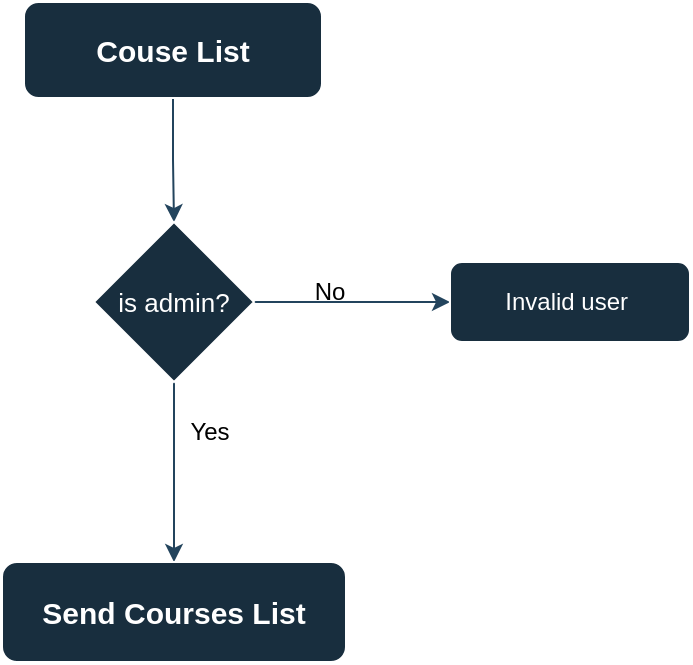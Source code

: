 <mxfile version="22.0.6" type="device">
  <diagram id="C5RBs43oDa-KdzZeNtuy" name="Page-1">
    <mxGraphModel dx="880" dy="490" grid="1" gridSize="10" guides="1" tooltips="1" connect="1" arrows="1" fold="1" page="1" pageScale="1" pageWidth="827" pageHeight="1169" math="0" shadow="0">
      <root>
        <mxCell id="WIyWlLk6GJQsqaUBKTNV-0" />
        <mxCell id="WIyWlLk6GJQsqaUBKTNV-1" parent="WIyWlLk6GJQsqaUBKTNV-0" />
        <mxCell id="3z_3POOQwJ5IzKJF5SnH-165" value="" style="edgeStyle=orthogonalEdgeStyle;rounded=0;orthogonalLoop=1;jettySize=auto;html=1;strokeColor=#23445D;" edge="1" parent="WIyWlLk6GJQsqaUBKTNV-1" source="3z_3POOQwJ5IzKJF5SnH-166" target="3z_3POOQwJ5IzKJF5SnH-170">
          <mxGeometry relative="1" as="geometry" />
        </mxCell>
        <mxCell id="3z_3POOQwJ5IzKJF5SnH-166" value="Couse List" style="rounded=1;whiteSpace=wrap;html=1;fontSize=15;glass=0;strokeWidth=1;shadow=0;labelBackgroundColor=none;fillColor=#182E3E;strokeColor=#FFFFFF;fontColor=#FFFFFF;fontStyle=1" vertex="1" parent="WIyWlLk6GJQsqaUBKTNV-1">
          <mxGeometry x="337" y="110" width="149" height="48" as="geometry" />
        </mxCell>
        <mxCell id="3z_3POOQwJ5IzKJF5SnH-167" value="" style="edgeStyle=orthogonalEdgeStyle;rounded=0;orthogonalLoop=1;jettySize=auto;html=1;strokeColor=#23445D;" edge="1" parent="WIyWlLk6GJQsqaUBKTNV-1">
          <mxGeometry relative="1" as="geometry">
            <mxPoint x="452" y="260" as="sourcePoint" />
            <mxPoint x="550" y="260" as="targetPoint" />
          </mxGeometry>
        </mxCell>
        <mxCell id="3z_3POOQwJ5IzKJF5SnH-168" value="Invalid user&amp;nbsp;" style="rounded=1;whiteSpace=wrap;html=1;strokeColor=#FFFFFF;fontColor=#FFFFFF;fillColor=#182E3E;" vertex="1" parent="WIyWlLk6GJQsqaUBKTNV-1">
          <mxGeometry x="550" y="240" width="120" height="40" as="geometry" />
        </mxCell>
        <mxCell id="3z_3POOQwJ5IzKJF5SnH-174" value="" style="edgeStyle=orthogonalEdgeStyle;rounded=0;orthogonalLoop=1;jettySize=auto;html=1;strokeColor=#23445D;" edge="1" parent="WIyWlLk6GJQsqaUBKTNV-1" source="3z_3POOQwJ5IzKJF5SnH-170" target="3z_3POOQwJ5IzKJF5SnH-172">
          <mxGeometry relative="1" as="geometry" />
        </mxCell>
        <mxCell id="3z_3POOQwJ5IzKJF5SnH-170" value="is admin?" style="rhombus;whiteSpace=wrap;html=1;strokeColor=#FFFFFF;fontColor=#FFFFFF;fillColor=#182E3E;fontSize=13;" vertex="1" parent="WIyWlLk6GJQsqaUBKTNV-1">
          <mxGeometry x="372" y="220" width="80" height="80" as="geometry" />
        </mxCell>
        <mxCell id="3z_3POOQwJ5IzKJF5SnH-171" value="No" style="text;html=1;strokeColor=none;fillColor=none;align=center;verticalAlign=middle;whiteSpace=wrap;rounded=0;fontColor=default;" vertex="1" parent="WIyWlLk6GJQsqaUBKTNV-1">
          <mxGeometry x="460" y="240" width="60" height="30" as="geometry" />
        </mxCell>
        <mxCell id="3z_3POOQwJ5IzKJF5SnH-172" value="Send Courses List" style="rounded=1;whiteSpace=wrap;html=1;strokeColor=#FFFFFF;fontColor=#FFFFFF;fillColor=#182E3E;fontStyle=1;fontSize=15;" vertex="1" parent="WIyWlLk6GJQsqaUBKTNV-1">
          <mxGeometry x="326" y="390" width="172" height="50" as="geometry" />
        </mxCell>
        <mxCell id="3z_3POOQwJ5IzKJF5SnH-173" value="Yes" style="text;html=1;strokeColor=none;fillColor=none;align=center;verticalAlign=middle;whiteSpace=wrap;rounded=0;fontColor=default;" vertex="1" parent="WIyWlLk6GJQsqaUBKTNV-1">
          <mxGeometry x="400" y="310" width="60" height="30" as="geometry" />
        </mxCell>
      </root>
    </mxGraphModel>
  </diagram>
</mxfile>
